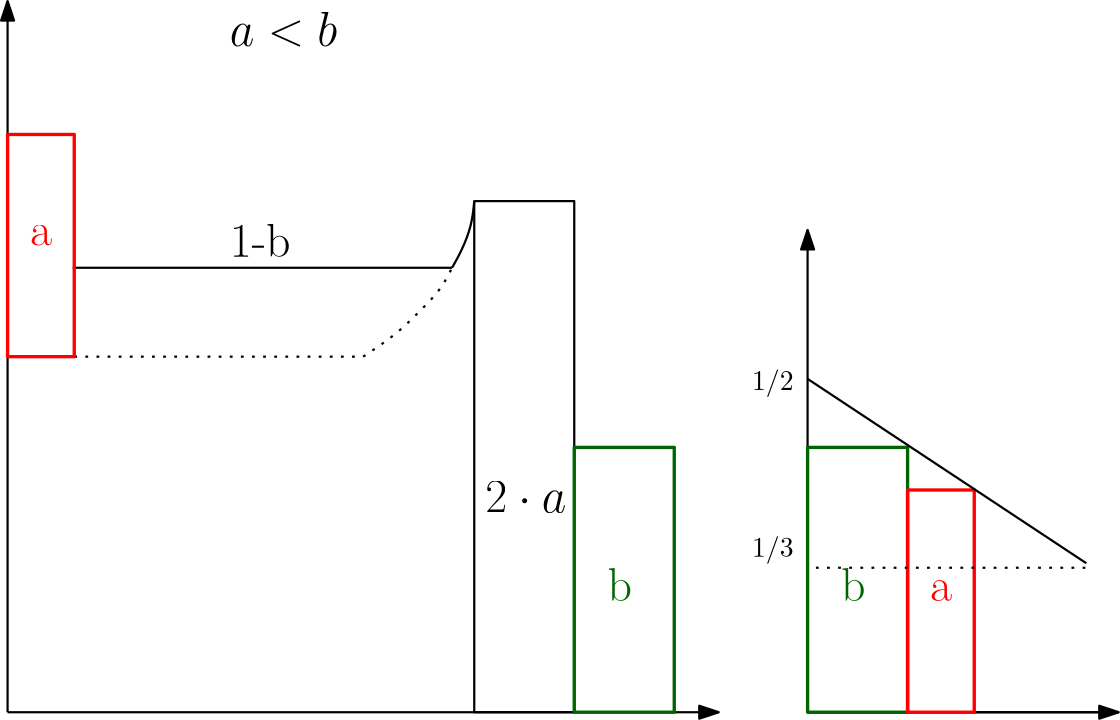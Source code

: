 <?xml version="1.0"?>
<!DOCTYPE ipe SYSTEM "ipe.dtd">
<ipe version="70005" creator="Ipe 7.1.4">
<info created="D:20160515172059" modified="D:20160516080023"/>
<ipestyle name="basic">
<symbol name="arrow/arc(spx)">
<path stroke="sym-stroke" fill="sym-stroke" pen="sym-pen">
0 0 m
-1 0.333 l
-1 -0.333 l
h
</path>
</symbol>
<symbol name="arrow/farc(spx)">
<path stroke="sym-stroke" fill="white" pen="sym-pen">
0 0 m
-1 0.333 l
-1 -0.333 l
h
</path>
</symbol>
<symbol name="mark/circle(sx)" transformations="translations">
<path fill="sym-stroke">
0.6 0 0 0.6 0 0 e
0.4 0 0 0.4 0 0 e
</path>
</symbol>
<symbol name="mark/disk(sx)" transformations="translations">
<path fill="sym-stroke">
0.6 0 0 0.6 0 0 e
</path>
</symbol>
<symbol name="mark/fdisk(sfx)" transformations="translations">
<group>
<path fill="sym-fill">
0.5 0 0 0.5 0 0 e
</path>
<path fill="sym-stroke" fillrule="eofill">
0.6 0 0 0.6 0 0 e
0.4 0 0 0.4 0 0 e
</path>
</group>
</symbol>
<symbol name="mark/box(sx)" transformations="translations">
<path fill="sym-stroke" fillrule="eofill">
-0.6 -0.6 m
0.6 -0.6 l
0.6 0.6 l
-0.6 0.6 l
h
-0.4 -0.4 m
0.4 -0.4 l
0.4 0.4 l
-0.4 0.4 l
h
</path>
</symbol>
<symbol name="mark/square(sx)" transformations="translations">
<path fill="sym-stroke">
-0.6 -0.6 m
0.6 -0.6 l
0.6 0.6 l
-0.6 0.6 l
h
</path>
</symbol>
<symbol name="mark/fsquare(sfx)" transformations="translations">
<group>
<path fill="sym-fill">
-0.5 -0.5 m
0.5 -0.5 l
0.5 0.5 l
-0.5 0.5 l
h
</path>
<path fill="sym-stroke" fillrule="eofill">
-0.6 -0.6 m
0.6 -0.6 l
0.6 0.6 l
-0.6 0.6 l
h
-0.4 -0.4 m
0.4 -0.4 l
0.4 0.4 l
-0.4 0.4 l
h
</path>
</group>
</symbol>
<symbol name="mark/cross(sx)" transformations="translations">
<group>
<path fill="sym-stroke">
-0.43 -0.57 m
0.57 0.43 l
0.43 0.57 l
-0.57 -0.43 l
h
</path>
<path fill="sym-stroke">
-0.43 0.57 m
0.57 -0.43 l
0.43 -0.57 l
-0.57 0.43 l
h
</path>
</group>
</symbol>
<symbol name="arrow/fnormal(spx)">
<path stroke="sym-stroke" fill="white" pen="sym-pen">
0 0 m
-1 0.333 l
-1 -0.333 l
h
</path>
</symbol>
<symbol name="arrow/pointed(spx)">
<path stroke="sym-stroke" fill="sym-stroke" pen="sym-pen">
0 0 m
-1 0.333 l
-0.8 0 l
-1 -0.333 l
h
</path>
</symbol>
<symbol name="arrow/fpointed(spx)">
<path stroke="sym-stroke" fill="white" pen="sym-pen">
0 0 m
-1 0.333 l
-0.8 0 l
-1 -0.333 l
h
</path>
</symbol>
<symbol name="arrow/linear(spx)">
<path stroke="sym-stroke" pen="sym-pen">
-1 0.333 m
0 0 l
-1 -0.333 l
</path>
</symbol>
<symbol name="arrow/fdouble(spx)">
<path stroke="sym-stroke" fill="white" pen="sym-pen">
0 0 m
-1 0.333 l
-1 -0.333 l
h
-1 0 m
-2 0.333 l
-2 -0.333 l
h
</path>
</symbol>
<symbol name="arrow/double(spx)">
<path stroke="sym-stroke" fill="sym-stroke" pen="sym-pen">
0 0 m
-1 0.333 l
-1 -0.333 l
h
-1 0 m
-2 0.333 l
-2 -0.333 l
h
</path>
</symbol>
<pen name="heavier" value="0.8"/>
<pen name="fat" value="1.2"/>
<pen name="ultrafat" value="2"/>
<symbolsize name="large" value="5"/>
<symbolsize name="small" value="2"/>
<symbolsize name="tiny" value="1.1"/>
<arrowsize name="large" value="10"/>
<arrowsize name="small" value="5"/>
<arrowsize name="tiny" value="3"/>
<color name="red" value="1 0 0"/>
<color name="green" value="0 1 0"/>
<color name="blue" value="0 0 1"/>
<color name="yellow" value="1 1 0"/>
<color name="orange" value="1 0.647 0"/>
<color name="gold" value="1 0.843 0"/>
<color name="purple" value="0.627 0.125 0.941"/>
<color name="gray" value="0.745"/>
<color name="brown" value="0.647 0.165 0.165"/>
<color name="navy" value="0 0 0.502"/>
<color name="pink" value="1 0.753 0.796"/>
<color name="seagreen" value="0.18 0.545 0.341"/>
<color name="turquoise" value="0.251 0.878 0.816"/>
<color name="violet" value="0.933 0.51 0.933"/>
<color name="darkblue" value="0 0 0.545"/>
<color name="darkcyan" value="0 0.545 0.545"/>
<color name="darkgray" value="0.663"/>
<color name="darkgreen" value="0 0.392 0"/>
<color name="darkmagenta" value="0.545 0 0.545"/>
<color name="darkorange" value="1 0.549 0"/>
<color name="darkred" value="0.545 0 0"/>
<color name="lightblue" value="0.678 0.847 0.902"/>
<color name="lightcyan" value="0.878 1 1"/>
<color name="lightgray" value="0.827"/>
<color name="lightgreen" value="0.565 0.933 0.565"/>
<color name="lightyellow" value="1 1 0.878"/>
<dashstyle name="dashed" value="[4] 0"/>
<dashstyle name="dotted" value="[1 3] 0"/>
<dashstyle name="dash dotted" value="[4 2 1 2] 0"/>
<dashstyle name="dash dot dotted" value="[4 2 1 2 1 2] 0"/>
<textsize name="large" value="\large"/>
<textsize name="small" value="\small"/>
<textsize name="tiny" value="\tiny"/>
<textsize name="Large" value="\Large"/>
<textsize name="LARGE" value="\LARGE"/>
<textsize name="huge" value="\huge"/>
<textsize name="Huge" value="\Huge"/>
<textsize name="footnote" value="\footnotesize"/>
<textstyle name="center" begin="\begin{center}" end="\end{center}"/>
<textstyle name="itemize" begin="\begin{itemize}" end="\end{itemize}"/>
<textstyle name="item" begin="\begin{itemize}\item{}" end="\end{itemize}"/>
<gridsize name="4 pts" value="4"/>
<gridsize name="8 pts (~3 mm)" value="8"/>
<gridsize name="16 pts (~6 mm)" value="16"/>
<gridsize name="32 pts (~12 mm)" value="32"/>
<gridsize name="10 pts (~3.5 mm)" value="10"/>
<gridsize name="20 pts (~7 mm)" value="20"/>
<gridsize name="14 pts (~5 mm)" value="14"/>
<gridsize name="28 pts (~10 mm)" value="28"/>
<gridsize name="56 pts (~20 mm)" value="56"/>
<anglesize name="90 deg" value="90"/>
<anglesize name="60 deg" value="60"/>
<anglesize name="45 deg" value="45"/>
<anglesize name="30 deg" value="30"/>
<anglesize name="22.5 deg" value="22.5"/>
<tiling name="falling" angle="-60" step="4" width="1"/>
<tiling name="rising" angle="30" step="4" width="1"/>
</ipestyle>
<page>
<layer name="alpha"/>
<view layers="alpha" active="alpha"/>
<path layer="alpha" stroke="black" pen="heavier" arrow="normal/normal">
64 512 m
64 768 l
</path>
<path stroke="black" pen="heavier" arrow="normal/normal">
64 512 m
320 512 l
</path>
<path stroke="black" dash="dotted" pen="heavier">
64 640 m
192 640 l
</path>
<path stroke="black" dash="dotted" pen="heavier">
192 640 m
204 648
212 656
220 664
224 672 s
</path>
<path stroke="black" pen="heavier">
224 672 m
227.49 678.132
231.133 687.198
232 696 s
</path>
<path matrix="1.06667 0 0 0 -14.9333 672" stroke="black" pen="heavier">
224 672 m
96 672 l
</path>
<path stroke="black" pen="heavier">
232 696 m
232 512 l
268 512 l
268 696 l
h
</path>
<text matrix="1 0 0 1 0 12" transformations="translations" pos="72 668" stroke="red" type="label" width="7.895" height="7.411" depth="0" valign="baseline" size="LARGE">$$a$$</text>
<text matrix="1 0 0 1 -4 0" transformations="translations" pos="240 584" stroke="black" type="label" width="29.177" height="11.097" depth="0" valign="baseline" size="LARGE">$2\cdot a$</text>
<text matrix="1 0 0 1 0 20" transformations="translations" pos="280 532" stroke="darkgreen" type="label" width="8.795" height="11.955" depth="0" valign="baseline" size="LARGE">$$b$$</text>
<text matrix="1 0 0 1 -28 4" transformations="translations" pos="172 748" stroke="black" type="label" width="38.69" height="11.964" depth="0.45" valign="baseline" size="LARGE">$a &lt; b$</text>
<path matrix="1 0 0 0.916667 0 42.6667" stroke="darkgreen" pen="fat">
268 616 m
268 512 l
304 512 l
304 616 l
h
</path>
<path stroke="black" pen="heavier">
352 512 m
464 512 l
</path>
<path matrix="1 0 0 1.55 0 -281.6" stroke="black" pen="heavier" arrow="normal/normal">
352 512 m
352 624 l
</path>
<path stroke="black" pen="heavier" arrow="normal/normal">
352 512 m
464 512 l
</path>
<text matrix="1 0 0 1 0 -4" transformations="translations" pos="144 680" stroke="black" type="label" width="21.887" height="11.955" depth="0" valign="baseline" size="LARGE">$$1-b$
$</text>
<path stroke="red" pen="fat">
88 640 m
88 720 l
64 720 l
64 640 l
h
</path>
<text matrix="1 0 0 1 84 20" transformations="translations" pos="280 532" stroke="darkgreen" type="label" width="8.795" height="11.955" depth="0" valign="baseline" size="LARGE">$$b$$</text>
<path matrix="1 0 0 0.916667 84 42.6667" stroke="darkgreen" pen="fat">
268 616 m
268 512 l
304 512 l
304 616 l
h
</path>
<text matrix="1 0 0 1 324 -116" transformations="translations" pos="72 668" stroke="red" type="label" width="7.895" height="7.411" depth="0" valign="baseline" size="LARGE">$$a$$</text>
<path matrix="1 0 0 1 324 -128" stroke="red" pen="fat">
88 640 m
88 720 l
64 720 l
64 640 l
h
</path>
<path matrix="1.67224 0 0 1.65926 -236.629 -416.652" stroke="black" pen="heavier">
412 592 m
352 632 l
</path>
<text matrix="1 0 0 1 -8 4" transformations="translations" pos="340 624" stroke="black" type="label" width="14.944" height="7.473" depth="2.49" valign="baseline">$1/2$</text>
<text transformations="translations" pos="332 568" stroke="black" type="label" width="14.944" height="7.473" depth="2.49" valign="baseline">$1/3$</text>
<path stroke="black" dash="dotted" pen="heavier">
452 564 m
352 564 l
</path>
</page>
</ipe>
